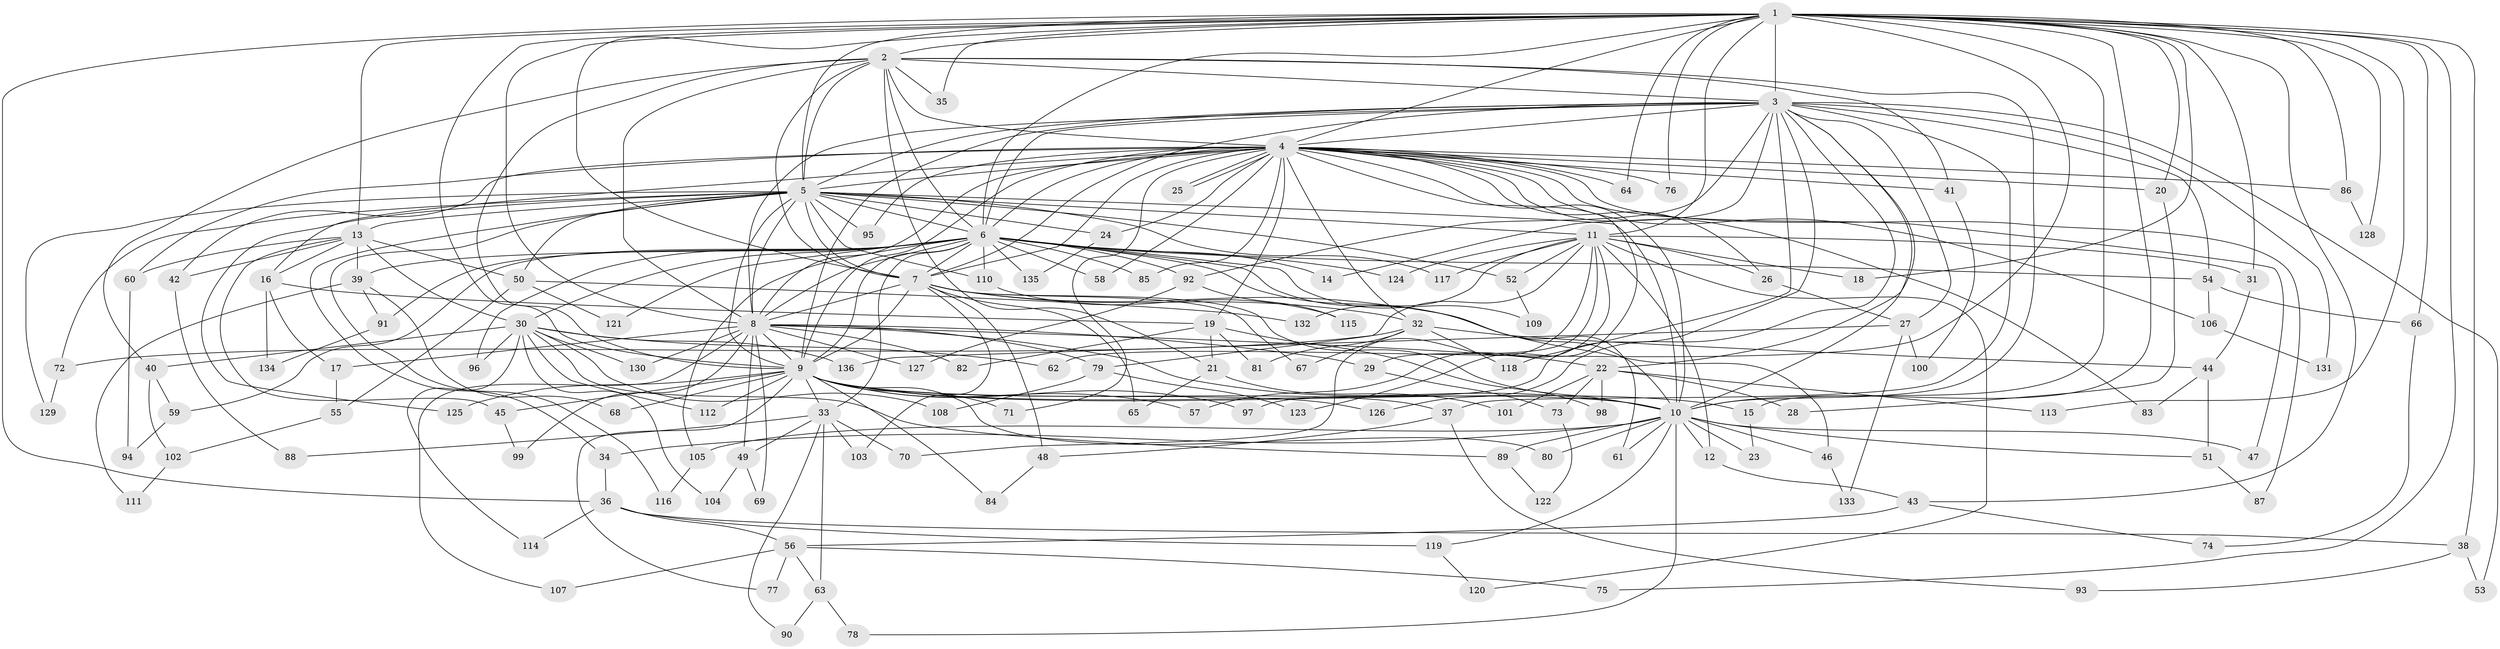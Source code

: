 // Generated by graph-tools (version 1.1) at 2025/49/03/09/25 03:49:35]
// undirected, 136 vertices, 297 edges
graph export_dot {
graph [start="1"]
  node [color=gray90,style=filled];
  1;
  2;
  3;
  4;
  5;
  6;
  7;
  8;
  9;
  10;
  11;
  12;
  13;
  14;
  15;
  16;
  17;
  18;
  19;
  20;
  21;
  22;
  23;
  24;
  25;
  26;
  27;
  28;
  29;
  30;
  31;
  32;
  33;
  34;
  35;
  36;
  37;
  38;
  39;
  40;
  41;
  42;
  43;
  44;
  45;
  46;
  47;
  48;
  49;
  50;
  51;
  52;
  53;
  54;
  55;
  56;
  57;
  58;
  59;
  60;
  61;
  62;
  63;
  64;
  65;
  66;
  67;
  68;
  69;
  70;
  71;
  72;
  73;
  74;
  75;
  76;
  77;
  78;
  79;
  80;
  81;
  82;
  83;
  84;
  85;
  86;
  87;
  88;
  89;
  90;
  91;
  92;
  93;
  94;
  95;
  96;
  97;
  98;
  99;
  100;
  101;
  102;
  103;
  104;
  105;
  106;
  107;
  108;
  109;
  110;
  111;
  112;
  113;
  114;
  115;
  116;
  117;
  118;
  119;
  120;
  121;
  122;
  123;
  124;
  125;
  126;
  127;
  128;
  129;
  130;
  131;
  132;
  133;
  134;
  135;
  136;
  1 -- 2;
  1 -- 3;
  1 -- 4;
  1 -- 5;
  1 -- 6;
  1 -- 7;
  1 -- 8;
  1 -- 9;
  1 -- 10;
  1 -- 11;
  1 -- 13;
  1 -- 15;
  1 -- 18;
  1 -- 20;
  1 -- 31;
  1 -- 35;
  1 -- 36;
  1 -- 38;
  1 -- 43;
  1 -- 62;
  1 -- 64;
  1 -- 66;
  1 -- 75;
  1 -- 76;
  1 -- 86;
  1 -- 113;
  1 -- 128;
  2 -- 3;
  2 -- 4;
  2 -- 5;
  2 -- 6;
  2 -- 7;
  2 -- 8;
  2 -- 9;
  2 -- 10;
  2 -- 21;
  2 -- 35;
  2 -- 40;
  2 -- 41;
  3 -- 4;
  3 -- 5;
  3 -- 6;
  3 -- 7;
  3 -- 8;
  3 -- 9;
  3 -- 10;
  3 -- 14;
  3 -- 22;
  3 -- 27;
  3 -- 37;
  3 -- 53;
  3 -- 54;
  3 -- 92;
  3 -- 97;
  3 -- 118;
  3 -- 126;
  3 -- 131;
  4 -- 5;
  4 -- 6;
  4 -- 7;
  4 -- 8;
  4 -- 9;
  4 -- 10;
  4 -- 16;
  4 -- 19;
  4 -- 20;
  4 -- 24;
  4 -- 25;
  4 -- 25;
  4 -- 26;
  4 -- 32;
  4 -- 41;
  4 -- 42;
  4 -- 47;
  4 -- 58;
  4 -- 60;
  4 -- 64;
  4 -- 71;
  4 -- 76;
  4 -- 83;
  4 -- 85;
  4 -- 86;
  4 -- 87;
  4 -- 95;
  4 -- 106;
  4 -- 123;
  5 -- 6;
  5 -- 7;
  5 -- 8;
  5 -- 9;
  5 -- 10;
  5 -- 11;
  5 -- 13;
  5 -- 24;
  5 -- 34;
  5 -- 50;
  5 -- 52;
  5 -- 72;
  5 -- 95;
  5 -- 110;
  5 -- 116;
  5 -- 117;
  5 -- 125;
  5 -- 129;
  6 -- 7;
  6 -- 8;
  6 -- 9;
  6 -- 10;
  6 -- 14;
  6 -- 30;
  6 -- 33;
  6 -- 39;
  6 -- 54;
  6 -- 58;
  6 -- 59;
  6 -- 61;
  6 -- 85;
  6 -- 91;
  6 -- 92;
  6 -- 96;
  6 -- 105;
  6 -- 109;
  6 -- 110;
  6 -- 121;
  6 -- 124;
  6 -- 135;
  7 -- 8;
  7 -- 9;
  7 -- 10;
  7 -- 32;
  7 -- 46;
  7 -- 48;
  7 -- 65;
  7 -- 67;
  7 -- 103;
  8 -- 9;
  8 -- 10;
  8 -- 17;
  8 -- 22;
  8 -- 29;
  8 -- 49;
  8 -- 69;
  8 -- 79;
  8 -- 82;
  8 -- 99;
  8 -- 107;
  8 -- 127;
  8 -- 130;
  9 -- 10;
  9 -- 15;
  9 -- 33;
  9 -- 37;
  9 -- 45;
  9 -- 57;
  9 -- 68;
  9 -- 71;
  9 -- 77;
  9 -- 80;
  9 -- 84;
  9 -- 97;
  9 -- 112;
  9 -- 125;
  9 -- 126;
  10 -- 12;
  10 -- 23;
  10 -- 34;
  10 -- 46;
  10 -- 47;
  10 -- 51;
  10 -- 61;
  10 -- 78;
  10 -- 80;
  10 -- 89;
  10 -- 105;
  10 -- 119;
  11 -- 12;
  11 -- 18;
  11 -- 26;
  11 -- 29;
  11 -- 31;
  11 -- 52;
  11 -- 57;
  11 -- 70;
  11 -- 79;
  11 -- 117;
  11 -- 120;
  11 -- 124;
  11 -- 132;
  12 -- 43;
  13 -- 16;
  13 -- 30;
  13 -- 39;
  13 -- 42;
  13 -- 45;
  13 -- 50;
  13 -- 60;
  15 -- 23;
  16 -- 17;
  16 -- 19;
  16 -- 134;
  17 -- 55;
  19 -- 21;
  19 -- 81;
  19 -- 82;
  19 -- 98;
  20 -- 28;
  21 -- 65;
  21 -- 101;
  22 -- 28;
  22 -- 73;
  22 -- 98;
  22 -- 101;
  22 -- 113;
  24 -- 135;
  26 -- 27;
  27 -- 100;
  27 -- 133;
  27 -- 136;
  29 -- 73;
  30 -- 40;
  30 -- 62;
  30 -- 89;
  30 -- 96;
  30 -- 104;
  30 -- 108;
  30 -- 112;
  30 -- 114;
  30 -- 130;
  30 -- 136;
  31 -- 44;
  32 -- 44;
  32 -- 67;
  32 -- 72;
  32 -- 81;
  32 -- 118;
  33 -- 49;
  33 -- 63;
  33 -- 70;
  33 -- 88;
  33 -- 90;
  33 -- 103;
  34 -- 36;
  36 -- 38;
  36 -- 56;
  36 -- 114;
  36 -- 119;
  37 -- 48;
  37 -- 93;
  38 -- 53;
  38 -- 93;
  39 -- 68;
  39 -- 91;
  39 -- 111;
  40 -- 59;
  40 -- 102;
  41 -- 100;
  42 -- 88;
  43 -- 56;
  43 -- 74;
  44 -- 51;
  44 -- 83;
  45 -- 99;
  46 -- 133;
  48 -- 84;
  49 -- 69;
  49 -- 104;
  50 -- 55;
  50 -- 121;
  50 -- 132;
  51 -- 87;
  52 -- 109;
  54 -- 66;
  54 -- 106;
  55 -- 102;
  56 -- 63;
  56 -- 75;
  56 -- 77;
  56 -- 107;
  59 -- 94;
  60 -- 94;
  63 -- 78;
  63 -- 90;
  66 -- 74;
  72 -- 129;
  73 -- 122;
  79 -- 108;
  79 -- 123;
  86 -- 128;
  89 -- 122;
  91 -- 134;
  92 -- 115;
  92 -- 127;
  102 -- 111;
  105 -- 116;
  106 -- 131;
  110 -- 115;
  119 -- 120;
}
